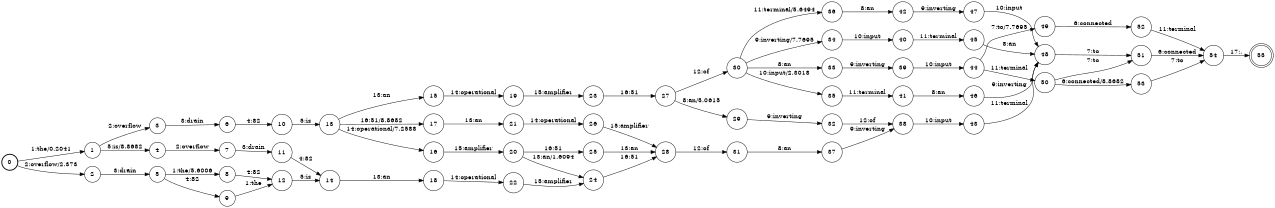 digraph FST {
rankdir = LR;
size = "8.5,11";
label = "";
center = 1;
orientation = Portrait;
ranksep = "0.4";
nodesep = "0.25";
0 [label = "0", shape = circle, style = bold, fontsize = 14]
	0 -> 1 [label = "1:the/0.2041", fontsize = 14];
	0 -> 2 [label = "2:overflow/2.373", fontsize = 14];
1 [label = "1", shape = circle, style = solid, fontsize = 14]
	1 -> 3 [label = "2:overflow", fontsize = 14];
	1 -> 4 [label = "5:is/8.8682", fontsize = 14];
2 [label = "2", shape = circle, style = solid, fontsize = 14]
	2 -> 5 [label = "3:drain", fontsize = 14];
3 [label = "3", shape = circle, style = solid, fontsize = 14]
	3 -> 6 [label = "3:drain", fontsize = 14];
4 [label = "4", shape = circle, style = solid, fontsize = 14]
	4 -> 7 [label = "2:overflow", fontsize = 14];
5 [label = "5", shape = circle, style = solid, fontsize = 14]
	5 -> 8 [label = "1:the/5.6006", fontsize = 14];
	5 -> 9 [label = "4:82", fontsize = 14];
6 [label = "6", shape = circle, style = solid, fontsize = 14]
	6 -> 10 [label = "4:82", fontsize = 14];
7 [label = "7", shape = circle, style = solid, fontsize = 14]
	7 -> 11 [label = "3:drain", fontsize = 14];
8 [label = "8", shape = circle, style = solid, fontsize = 14]
	8 -> 12 [label = "4:82", fontsize = 14];
9 [label = "9", shape = circle, style = solid, fontsize = 14]
	9 -> 12 [label = "1:the", fontsize = 14];
10 [label = "10", shape = circle, style = solid, fontsize = 14]
	10 -> 13 [label = "5:is", fontsize = 14];
11 [label = "11", shape = circle, style = solid, fontsize = 14]
	11 -> 14 [label = "4:82", fontsize = 14];
12 [label = "12", shape = circle, style = solid, fontsize = 14]
	12 -> 14 [label = "5:is", fontsize = 14];
13 [label = "13", shape = circle, style = solid, fontsize = 14]
	13 -> 15 [label = "13:an", fontsize = 14];
	13 -> 16 [label = "14:operational/7.2588", fontsize = 14];
	13 -> 17 [label = "16:51/8.8682", fontsize = 14];
14 [label = "14", shape = circle, style = solid, fontsize = 14]
	14 -> 18 [label = "13:an", fontsize = 14];
15 [label = "15", shape = circle, style = solid, fontsize = 14]
	15 -> 19 [label = "14:operational", fontsize = 14];
16 [label = "16", shape = circle, style = solid, fontsize = 14]
	16 -> 20 [label = "15:amplifier", fontsize = 14];
17 [label = "17", shape = circle, style = solid, fontsize = 14]
	17 -> 21 [label = "13:an", fontsize = 14];
18 [label = "18", shape = circle, style = solid, fontsize = 14]
	18 -> 22 [label = "14:operational", fontsize = 14];
19 [label = "19", shape = circle, style = solid, fontsize = 14]
	19 -> 23 [label = "15:amplifier", fontsize = 14];
20 [label = "20", shape = circle, style = solid, fontsize = 14]
	20 -> 24 [label = "13:an/1.6094", fontsize = 14];
	20 -> 25 [label = "16:51", fontsize = 14];
21 [label = "21", shape = circle, style = solid, fontsize = 14]
	21 -> 26 [label = "14:operational", fontsize = 14];
22 [label = "22", shape = circle, style = solid, fontsize = 14]
	22 -> 24 [label = "15:amplifier", fontsize = 14];
23 [label = "23", shape = circle, style = solid, fontsize = 14]
	23 -> 27 [label = "16:51", fontsize = 14];
24 [label = "24", shape = circle, style = solid, fontsize = 14]
	24 -> 28 [label = "16:51", fontsize = 14];
25 [label = "25", shape = circle, style = solid, fontsize = 14]
	25 -> 28 [label = "13:an", fontsize = 14];
26 [label = "26", shape = circle, style = solid, fontsize = 14]
	26 -> 28 [label = "15:amplifier", fontsize = 14];
27 [label = "27", shape = circle, style = solid, fontsize = 14]
	27 -> 30 [label = "12:of", fontsize = 14];
	27 -> 29 [label = "8:an/5.0615", fontsize = 14];
28 [label = "28", shape = circle, style = solid, fontsize = 14]
	28 -> 31 [label = "12:of", fontsize = 14];
29 [label = "29", shape = circle, style = solid, fontsize = 14]
	29 -> 32 [label = "9:inverting", fontsize = 14];
30 [label = "30", shape = circle, style = solid, fontsize = 14]
	30 -> 34 [label = "9:inverting/7.7695", fontsize = 14];
	30 -> 35 [label = "10:input/2.3018", fontsize = 14];
	30 -> 36 [label = "11:terminal/5.6494", fontsize = 14];
	30 -> 33 [label = "8:an", fontsize = 14];
31 [label = "31", shape = circle, style = solid, fontsize = 14]
	31 -> 37 [label = "8:an", fontsize = 14];
32 [label = "32", shape = circle, style = solid, fontsize = 14]
	32 -> 38 [label = "12:of", fontsize = 14];
33 [label = "33", shape = circle, style = solid, fontsize = 14]
	33 -> 39 [label = "9:inverting", fontsize = 14];
34 [label = "34", shape = circle, style = solid, fontsize = 14]
	34 -> 40 [label = "10:input", fontsize = 14];
35 [label = "35", shape = circle, style = solid, fontsize = 14]
	35 -> 41 [label = "11:terminal", fontsize = 14];
36 [label = "36", shape = circle, style = solid, fontsize = 14]
	36 -> 42 [label = "8:an", fontsize = 14];
37 [label = "37", shape = circle, style = solid, fontsize = 14]
	37 -> 38 [label = "9:inverting", fontsize = 14];
38 [label = "38", shape = circle, style = solid, fontsize = 14]
	38 -> 43 [label = "10:input", fontsize = 14];
39 [label = "39", shape = circle, style = solid, fontsize = 14]
	39 -> 44 [label = "10:input", fontsize = 14];
40 [label = "40", shape = circle, style = solid, fontsize = 14]
	40 -> 45 [label = "11:terminal", fontsize = 14];
41 [label = "41", shape = circle, style = solid, fontsize = 14]
	41 -> 46 [label = "8:an", fontsize = 14];
42 [label = "42", shape = circle, style = solid, fontsize = 14]
	42 -> 47 [label = "9:inverting", fontsize = 14];
43 [label = "43", shape = circle, style = solid, fontsize = 14]
	43 -> 48 [label = "11:terminal", fontsize = 14];
44 [label = "44", shape = circle, style = solid, fontsize = 14]
	44 -> 49 [label = "7:to/7.7695", fontsize = 14];
	44 -> 50 [label = "11:terminal", fontsize = 14];
45 [label = "45", shape = circle, style = solid, fontsize = 14]
	45 -> 48 [label = "8:an", fontsize = 14];
46 [label = "46", shape = circle, style = solid, fontsize = 14]
	46 -> 48 [label = "9:inverting", fontsize = 14];
47 [label = "47", shape = circle, style = solid, fontsize = 14]
	47 -> 48 [label = "10:input", fontsize = 14];
48 [label = "48", shape = circle, style = solid, fontsize = 14]
	48 -> 51 [label = "7:to", fontsize = 14];
49 [label = "49", shape = circle, style = solid, fontsize = 14]
	49 -> 52 [label = "6:connected", fontsize = 14];
50 [label = "50", shape = circle, style = solid, fontsize = 14]
	50 -> 53 [label = "6:connected/8.8682", fontsize = 14];
	50 -> 51 [label = "7:to", fontsize = 14];
51 [label = "51", shape = circle, style = solid, fontsize = 14]
	51 -> 54 [label = "6:connected", fontsize = 14];
52 [label = "52", shape = circle, style = solid, fontsize = 14]
	52 -> 54 [label = "11:terminal", fontsize = 14];
53 [label = "53", shape = circle, style = solid, fontsize = 14]
	53 -> 54 [label = "7:to", fontsize = 14];
54 [label = "54", shape = circle, style = solid, fontsize = 14]
	54 -> 55 [label = "17:.", fontsize = 14];
55 [label = "55", shape = doublecircle, style = solid, fontsize = 14]
}
